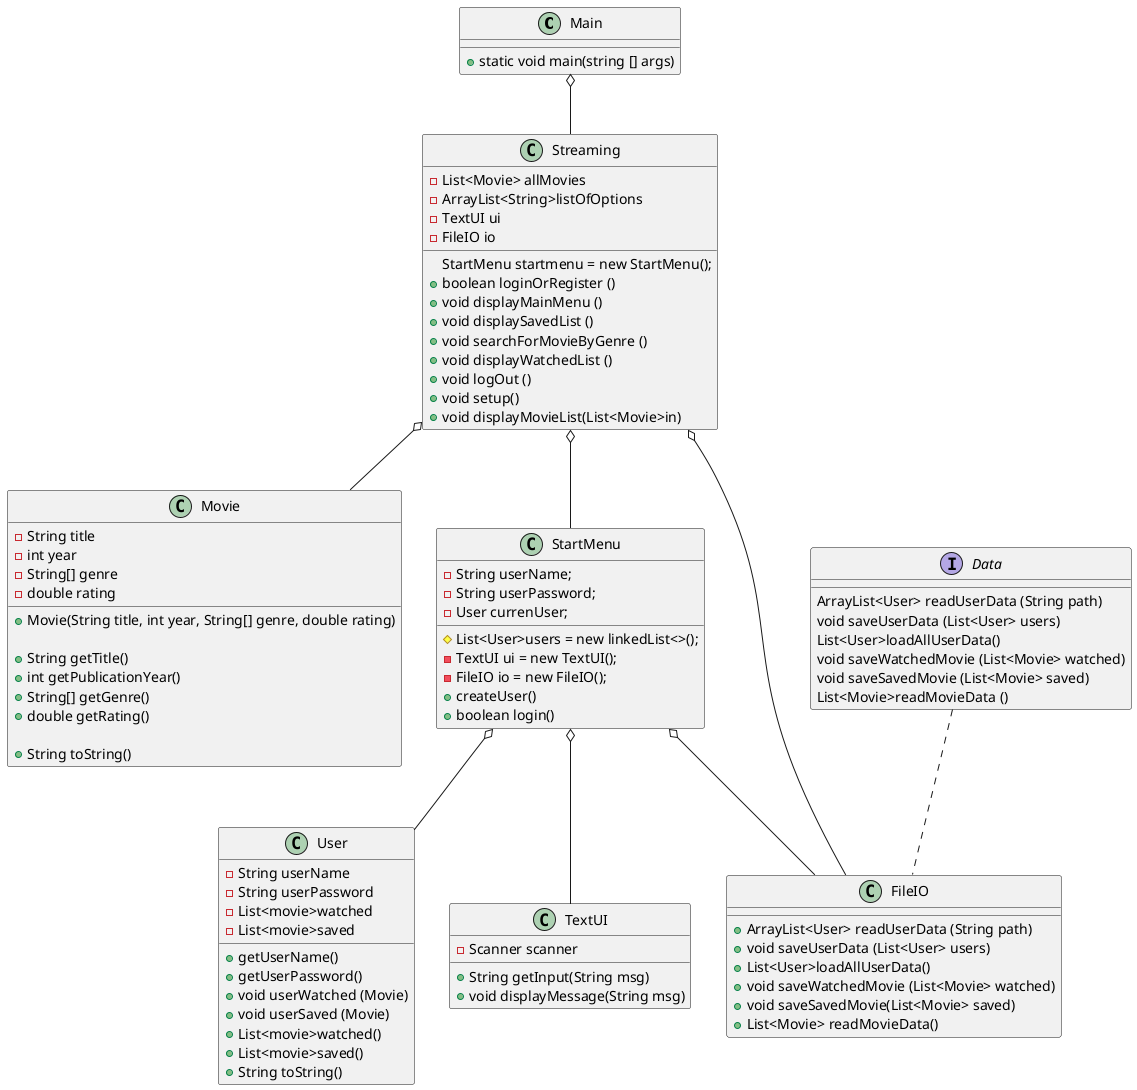 @startuml
'https://plantuml.com/object-diagram

class Main{

+ static void main(string [] args)


}

class Streaming{

- List<Movie> allMovies
- ArrayList<String>listOfOptions
- TextUI ui
- FileIO io
StartMenu startmenu = new StartMenu();
+ boolean loginOrRegister ()
+ void displayMainMenu ()
+ void displaySavedList ()
+ void searchForMovieByGenre ()
+ void displayWatchedList ()
+ void logOut ()
+ void setup()
+ void displayMovieList(List<Movie>in)



}

class User{

- String userName
- String userPassword
- List<movie>watched
- List<movie>saved

+getUserName()
+getUserPassword()
+ void userWatched (Movie)
+ void userSaved (Movie)
+List<movie>watched()
+List<movie>saved()
+ String toString()




}

class Movie{

- String title
- int year
- String[] genre
- double rating

+ Movie(String title, int year, String[] genre, double rating)

+ String getTitle()
+ int getPublicationYear()
+ String[] getGenre()
+ double getRating()

+ String toString()


}

class StartMenu{

- String userName;
- String userPassword;
- User currenUser;
# List<User>users = new linkedList<>();
- TextUI ui = new TextUI();
- FileIO io = new FileIO();
+ createUser()
+ boolean login()

}




class FileIO{

+ArrayList<User> readUserData (String path)
+ void saveUserData (List<User> users)
+ List<User>loadAllUserData()
+ void saveWatchedMovie (List<Movie> watched)
+ void saveSavedMovie(List<Movie> saved)
+ List<Movie> readMovieData()
}

class TextUI{

- Scanner scanner
+ String getInput(String msg)
+ void displayMessage(String msg)


}


Interface Data{

ArrayList<User> readUserData (String path)
void saveUserData (List<User> users)
List<User>loadAllUserData()
void saveWatchedMovie (List<Movie> watched)
void saveSavedMovie (List<Movie> saved)
List<Movie>readMovieData ()


}

Main o-- Streaming

Streaming o-- StartMenu
Streaming o-- FileIO
Streaming o-- Movie


StartMenu o-- User
StartMenu o--FileIO
StartMenu o-- TextUI


Data .. FileIO

@enduml
